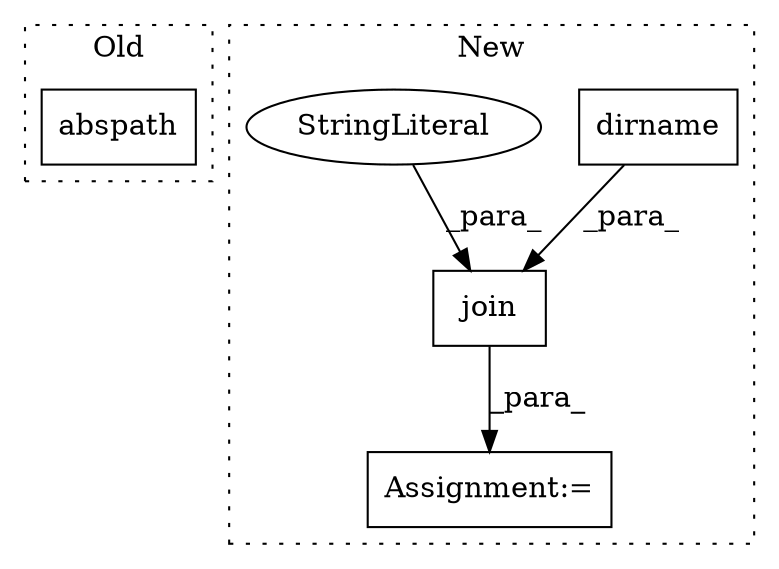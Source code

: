 digraph G {
subgraph cluster0 {
1 [label="abspath" a="32" s="210,226" l="8,1" shape="box"];
label = "Old";
style="dotted";
}
subgraph cluster1 {
2 [label="dirname" a="32" s="173,206" l="8,1" shape="box"];
3 [label="join" a="32" s="320,353" l="5,1" shape="box"];
4 [label="StringLiteral" a="45" s="334" l="19" shape="ellipse"];
5 [label="Assignment:=" a="7" s="295" l="1" shape="box"];
label = "New";
style="dotted";
}
2 -> 3 [label="_para_"];
3 -> 5 [label="_para_"];
4 -> 3 [label="_para_"];
}